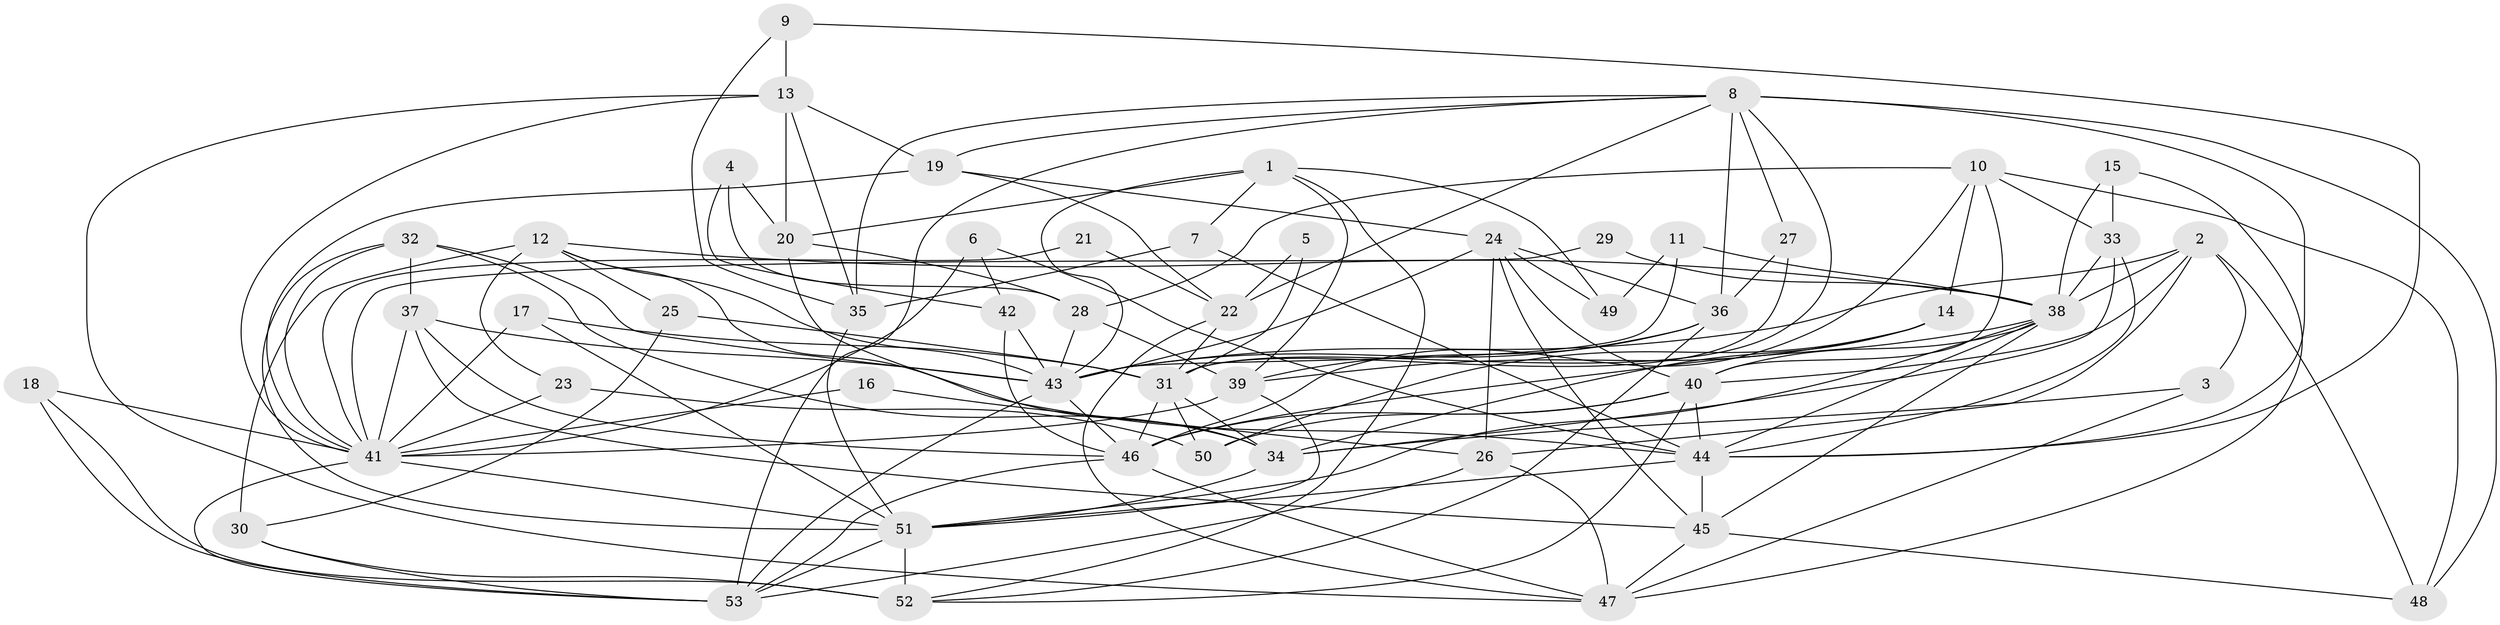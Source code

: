 // original degree distribution, {3: 0.34285714285714286, 4: 0.2571428571428571, 8: 0.02857142857142857, 2: 0.12380952380952381, 7: 0.06666666666666667, 5: 0.12380952380952381, 6: 0.047619047619047616, 10: 0.009523809523809525}
// Generated by graph-tools (version 1.1) at 2025/26/03/09/25 03:26:14]
// undirected, 53 vertices, 144 edges
graph export_dot {
graph [start="1"]
  node [color=gray90,style=filled];
  1;
  2;
  3;
  4;
  5;
  6;
  7;
  8;
  9;
  10;
  11;
  12;
  13;
  14;
  15;
  16;
  17;
  18;
  19;
  20;
  21;
  22;
  23;
  24;
  25;
  26;
  27;
  28;
  29;
  30;
  31;
  32;
  33;
  34;
  35;
  36;
  37;
  38;
  39;
  40;
  41;
  42;
  43;
  44;
  45;
  46;
  47;
  48;
  49;
  50;
  51;
  52;
  53;
  1 -- 7 [weight=1.0];
  1 -- 20 [weight=1.0];
  1 -- 39 [weight=1.0];
  1 -- 43 [weight=1.0];
  1 -- 49 [weight=1.0];
  1 -- 52 [weight=1.0];
  2 -- 3 [weight=1.0];
  2 -- 26 [weight=1.0];
  2 -- 38 [weight=1.0];
  2 -- 40 [weight=1.0];
  2 -- 43 [weight=1.0];
  2 -- 48 [weight=1.0];
  3 -- 34 [weight=1.0];
  3 -- 47 [weight=1.0];
  4 -- 20 [weight=1.0];
  4 -- 28 [weight=1.0];
  4 -- 42 [weight=1.0];
  5 -- 22 [weight=1.0];
  5 -- 31 [weight=1.0];
  6 -- 41 [weight=1.0];
  6 -- 42 [weight=1.0];
  6 -- 44 [weight=1.0];
  7 -- 35 [weight=1.0];
  7 -- 44 [weight=1.0];
  8 -- 19 [weight=1.0];
  8 -- 22 [weight=1.0];
  8 -- 27 [weight=1.0];
  8 -- 31 [weight=1.0];
  8 -- 35 [weight=1.0];
  8 -- 36 [weight=1.0];
  8 -- 44 [weight=1.0];
  8 -- 48 [weight=1.0];
  8 -- 53 [weight=1.0];
  9 -- 13 [weight=1.0];
  9 -- 35 [weight=1.0];
  9 -- 44 [weight=1.0];
  10 -- 14 [weight=1.0];
  10 -- 28 [weight=1.0];
  10 -- 33 [weight=1.0];
  10 -- 40 [weight=1.0];
  10 -- 46 [weight=1.0];
  10 -- 48 [weight=1.0];
  11 -- 38 [weight=1.0];
  11 -- 43 [weight=1.0];
  11 -- 49 [weight=1.0];
  12 -- 23 [weight=1.0];
  12 -- 25 [weight=1.0];
  12 -- 30 [weight=1.0];
  12 -- 38 [weight=1.0];
  12 -- 43 [weight=2.0];
  12 -- 44 [weight=1.0];
  13 -- 19 [weight=1.0];
  13 -- 20 [weight=1.0];
  13 -- 35 [weight=1.0];
  13 -- 41 [weight=1.0];
  13 -- 47 [weight=1.0];
  14 -- 34 [weight=1.0];
  14 -- 39 [weight=1.0];
  14 -- 50 [weight=1.0];
  15 -- 33 [weight=1.0];
  15 -- 38 [weight=1.0];
  15 -- 47 [weight=1.0];
  16 -- 26 [weight=1.0];
  16 -- 41 [weight=1.0];
  17 -- 31 [weight=1.0];
  17 -- 41 [weight=1.0];
  17 -- 51 [weight=1.0];
  18 -- 41 [weight=1.0];
  18 -- 52 [weight=2.0];
  18 -- 53 [weight=1.0];
  19 -- 22 [weight=1.0];
  19 -- 24 [weight=1.0];
  19 -- 41 [weight=1.0];
  20 -- 28 [weight=1.0];
  20 -- 34 [weight=1.0];
  21 -- 22 [weight=1.0];
  21 -- 41 [weight=1.0];
  22 -- 31 [weight=1.0];
  22 -- 47 [weight=1.0];
  23 -- 41 [weight=1.0];
  23 -- 50 [weight=1.0];
  24 -- 26 [weight=1.0];
  24 -- 36 [weight=1.0];
  24 -- 40 [weight=2.0];
  24 -- 43 [weight=1.0];
  24 -- 45 [weight=1.0];
  24 -- 49 [weight=2.0];
  25 -- 30 [weight=1.0];
  25 -- 31 [weight=1.0];
  26 -- 47 [weight=1.0];
  26 -- 53 [weight=1.0];
  27 -- 31 [weight=1.0];
  27 -- 36 [weight=1.0];
  28 -- 39 [weight=1.0];
  28 -- 43 [weight=3.0];
  29 -- 38 [weight=1.0];
  29 -- 41 [weight=1.0];
  30 -- 52 [weight=1.0];
  30 -- 53 [weight=1.0];
  31 -- 34 [weight=1.0];
  31 -- 46 [weight=1.0];
  31 -- 50 [weight=1.0];
  32 -- 34 [weight=1.0];
  32 -- 37 [weight=1.0];
  32 -- 41 [weight=1.0];
  32 -- 43 [weight=1.0];
  32 -- 51 [weight=1.0];
  33 -- 34 [weight=1.0];
  33 -- 38 [weight=1.0];
  33 -- 44 [weight=1.0];
  34 -- 51 [weight=1.0];
  35 -- 51 [weight=1.0];
  36 -- 39 [weight=1.0];
  36 -- 43 [weight=1.0];
  36 -- 52 [weight=1.0];
  37 -- 41 [weight=1.0];
  37 -- 43 [weight=1.0];
  37 -- 45 [weight=1.0];
  37 -- 46 [weight=1.0];
  38 -- 40 [weight=1.0];
  38 -- 44 [weight=1.0];
  38 -- 45 [weight=1.0];
  38 -- 46 [weight=2.0];
  38 -- 51 [weight=1.0];
  39 -- 41 [weight=1.0];
  39 -- 51 [weight=1.0];
  40 -- 44 [weight=1.0];
  40 -- 46 [weight=1.0];
  40 -- 50 [weight=1.0];
  40 -- 52 [weight=1.0];
  41 -- 51 [weight=1.0];
  41 -- 53 [weight=1.0];
  42 -- 43 [weight=2.0];
  42 -- 46 [weight=2.0];
  43 -- 46 [weight=1.0];
  43 -- 53 [weight=1.0];
  44 -- 45 [weight=2.0];
  44 -- 51 [weight=1.0];
  45 -- 47 [weight=1.0];
  45 -- 48 [weight=1.0];
  46 -- 47 [weight=1.0];
  46 -- 53 [weight=1.0];
  51 -- 52 [weight=1.0];
  51 -- 53 [weight=1.0];
}
